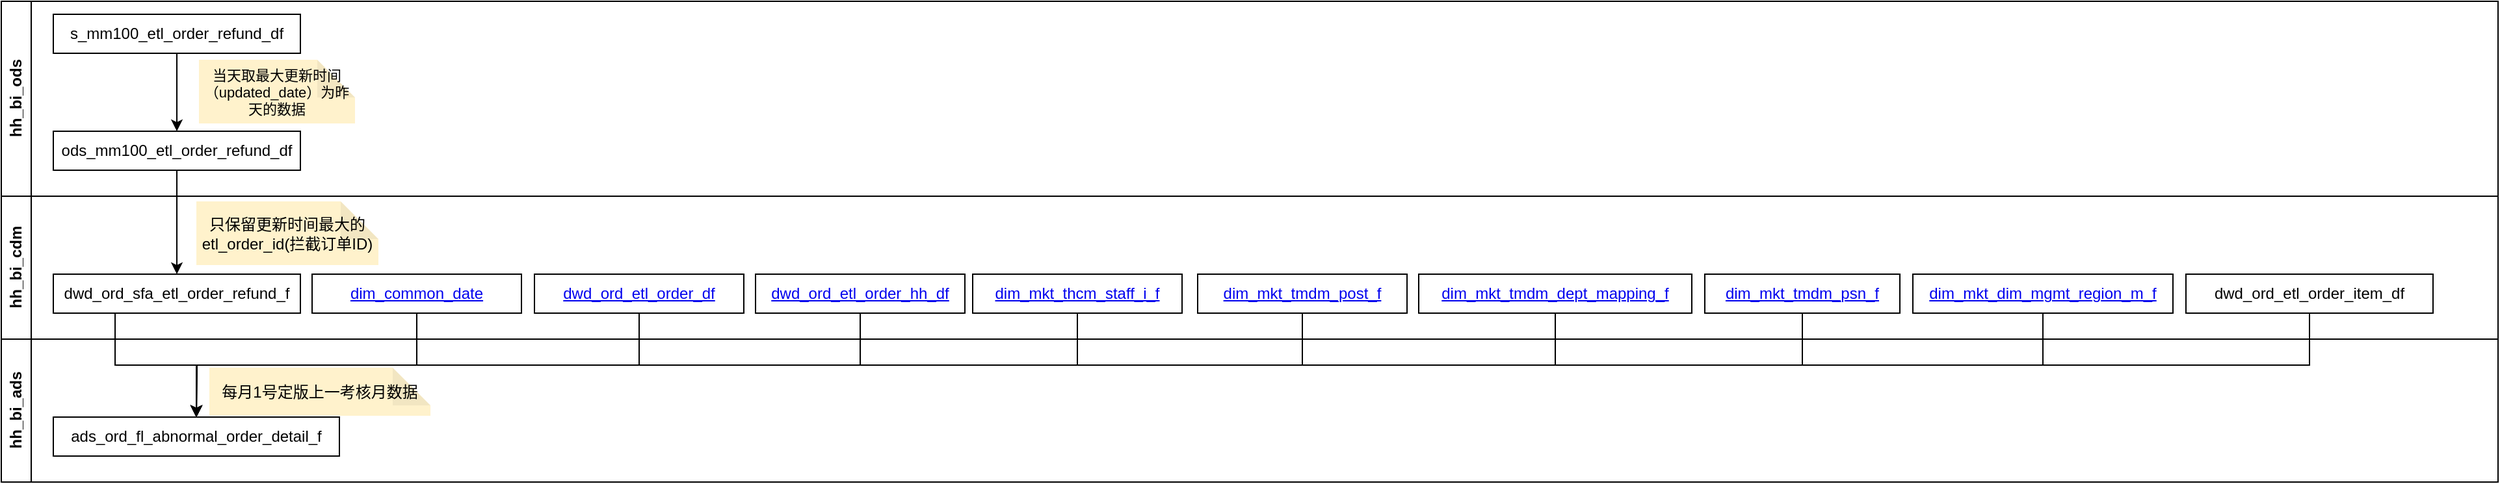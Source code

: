 <mxfile version="21.6.2" type="github">
  <diagram name="第 1 页" id="W7eOPhaJ4Ei6F-bufZJW">
    <mxGraphModel dx="794" dy="430" grid="1" gridSize="10" guides="1" tooltips="1" connect="1" arrows="1" fold="1" page="1" pageScale="1" pageWidth="827" pageHeight="1169" math="0" shadow="0">
      <root>
        <mxCell id="0" />
        <mxCell id="1" parent="0" />
        <mxCell id="lXMl_YHLxqOZ7pYVYOxI-1" value="hh_bi_ods" style="swimlane;horizontal=0;whiteSpace=wrap;html=1;startSize=23;collapsible=0;" vertex="1" parent="1">
          <mxGeometry x="80" y="90" width="1920" height="150" as="geometry" />
        </mxCell>
        <mxCell id="lXMl_YHLxqOZ7pYVYOxI-6" style="edgeStyle=orthogonalEdgeStyle;rounded=0;orthogonalLoop=1;jettySize=auto;html=1;exitX=0.5;exitY=1;exitDx=0;exitDy=0;entryX=0.5;entryY=0;entryDx=0;entryDy=0;" edge="1" parent="lXMl_YHLxqOZ7pYVYOxI-1" source="lXMl_YHLxqOZ7pYVYOxI-2" target="lXMl_YHLxqOZ7pYVYOxI-5">
          <mxGeometry relative="1" as="geometry" />
        </mxCell>
        <mxCell id="lXMl_YHLxqOZ7pYVYOxI-2" value="s_mm100_etl_order_refund_df" style="rounded=0;whiteSpace=wrap;html=1;" vertex="1" parent="lXMl_YHLxqOZ7pYVYOxI-1">
          <mxGeometry x="40" y="10" width="190" height="30" as="geometry" />
        </mxCell>
        <mxCell id="lXMl_YHLxqOZ7pYVYOxI-5" value="ods_mm100_etl_order_refund_df" style="rounded=0;whiteSpace=wrap;html=1;" vertex="1" parent="lXMl_YHLxqOZ7pYVYOxI-1">
          <mxGeometry x="40" y="100" width="190" height="30" as="geometry" />
        </mxCell>
        <mxCell id="lXMl_YHLxqOZ7pYVYOxI-7" value="&lt;font style=&quot;font-size: 11px;&quot;&gt;当天取最大更新时间（updated_date）为昨天的数据&lt;/font&gt;" style="shape=note;whiteSpace=wrap;html=1;backgroundOutline=1;darkOpacity=0.05;noLabel=0;connectable=1;snapToPoint=0;portConstraintRotation=0;allowArrows=1;collapsible=0;recursiveResize=1;expand=1;editable=1;movable=1;resizable=1;rotatable=1;deletable=1;locked=0;treeFolding=0;treeMoving=0;enumerate=0;comic=0;perimeter=rectanglePerimeter;fillOpacity=100;strokeOpacity=100;overflow=visible;fillColor=#fff2cc;strokeColor=none;size=29;fontSize=9;" vertex="1" parent="lXMl_YHLxqOZ7pYVYOxI-1">
          <mxGeometry x="152" y="45" width="120" height="49" as="geometry" />
        </mxCell>
        <mxCell id="lXMl_YHLxqOZ7pYVYOxI-9" value="hh_bi_cdm" style="swimlane;horizontal=0;whiteSpace=wrap;html=1;startSize=23;collapsible=0;" vertex="1" parent="1">
          <mxGeometry x="80" y="240" width="1920" height="110" as="geometry" />
        </mxCell>
        <mxCell id="lXMl_YHLxqOZ7pYVYOxI-11" value="dwd_ord_sfa_etl_order_refund_f" style="rounded=0;whiteSpace=wrap;html=1;" vertex="1" parent="lXMl_YHLxqOZ7pYVYOxI-9">
          <mxGeometry x="40" y="60" width="190" height="30" as="geometry" />
        </mxCell>
        <mxCell id="lXMl_YHLxqOZ7pYVYOxI-15" value="只保留更新时间最大的etl_order_id(拦截订单ID)" style="shape=note;whiteSpace=wrap;html=1;backgroundOutline=1;darkOpacity=0.05;noLabel=0;connectable=1;snapToPoint=0;portConstraintRotation=0;allowArrows=1;collapsible=0;recursiveResize=1;expand=1;editable=1;movable=1;resizable=1;rotatable=1;deletable=1;locked=0;treeFolding=0;treeMoving=0;enumerate=0;comic=0;perimeter=rectanglePerimeter;fillOpacity=100;strokeOpacity=100;overflow=visible;fillColor=#fff2cc;strokeColor=none;size=29;" vertex="1" parent="lXMl_YHLxqOZ7pYVYOxI-9">
          <mxGeometry x="150" y="4" width="140" height="49" as="geometry" />
        </mxCell>
        <mxCell id="lXMl_YHLxqOZ7pYVYOxI-55" style="edgeStyle=orthogonalEdgeStyle;rounded=0;orthogonalLoop=1;jettySize=auto;html=1;exitX=0.5;exitY=1;exitDx=0;exitDy=0;" edge="1" parent="lXMl_YHLxqOZ7pYVYOxI-9" source="lXMl_YHLxqOZ7pYVYOxI-19">
          <mxGeometry relative="1" as="geometry">
            <mxPoint x="150.0" y="170" as="targetPoint" />
          </mxGeometry>
        </mxCell>
        <mxCell id="lXMl_YHLxqOZ7pYVYOxI-19" value="&lt;a name=&quot;OLE_LINK1&quot;&gt;dim_common_date&lt;/a&gt;" style="rounded=0;whiteSpace=wrap;html=1;" vertex="1" parent="lXMl_YHLxqOZ7pYVYOxI-9">
          <mxGeometry x="239" y="60" width="161" height="30" as="geometry" />
        </mxCell>
        <mxCell id="lXMl_YHLxqOZ7pYVYOxI-56" style="edgeStyle=orthogonalEdgeStyle;rounded=0;orthogonalLoop=1;jettySize=auto;html=1;exitX=0.5;exitY=1;exitDx=0;exitDy=0;" edge="1" parent="lXMl_YHLxqOZ7pYVYOxI-9" source="lXMl_YHLxqOZ7pYVYOxI-24">
          <mxGeometry relative="1" as="geometry">
            <mxPoint x="150.0" y="170" as="targetPoint" />
          </mxGeometry>
        </mxCell>
        <mxCell id="lXMl_YHLxqOZ7pYVYOxI-24" value="&lt;a name=&quot;OLE_LINK1&quot;&gt;dwd_ord_etl_order_df&lt;/a&gt;" style="rounded=0;whiteSpace=wrap;html=1;" vertex="1" parent="lXMl_YHLxqOZ7pYVYOxI-9">
          <mxGeometry x="410" y="60" width="161" height="30" as="geometry" />
        </mxCell>
        <mxCell id="lXMl_YHLxqOZ7pYVYOxI-25" value="&lt;a name=&quot;OLE_LINK1&quot;&gt;dwd_ord_etl_order_hh_df&lt;/a&gt;" style="rounded=0;whiteSpace=wrap;html=1;" vertex="1" parent="lXMl_YHLxqOZ7pYVYOxI-9">
          <mxGeometry x="580" y="60" width="161" height="30" as="geometry" />
        </mxCell>
        <mxCell id="lXMl_YHLxqOZ7pYVYOxI-26" value="&lt;a name=&quot;OLE_LINK1&quot;&gt;dim_mkt_thcm_staff_i_f&lt;/a&gt;" style="rounded=0;whiteSpace=wrap;html=1;" vertex="1" parent="lXMl_YHLxqOZ7pYVYOxI-9">
          <mxGeometry x="747" y="60" width="161" height="30" as="geometry" />
        </mxCell>
        <mxCell id="lXMl_YHLxqOZ7pYVYOxI-27" value="&lt;a name=&quot;OLE_LINK1&quot;&gt;dim_mkt_tmdm_post_f&lt;/a&gt;" style="rounded=0;whiteSpace=wrap;html=1;" vertex="1" parent="lXMl_YHLxqOZ7pYVYOxI-9">
          <mxGeometry x="920" y="60" width="161" height="30" as="geometry" />
        </mxCell>
        <mxCell id="lXMl_YHLxqOZ7pYVYOxI-28" value="&lt;a name=&quot;OLE_LINK1&quot;&gt;dim_mkt_tmdm_dept_mapping_f&lt;/a&gt;" style="rounded=0;whiteSpace=wrap;html=1;" vertex="1" parent="lXMl_YHLxqOZ7pYVYOxI-9">
          <mxGeometry x="1090" y="60" width="210" height="30" as="geometry" />
        </mxCell>
        <mxCell id="lXMl_YHLxqOZ7pYVYOxI-29" value="&lt;a name=&quot;OLE_LINK1&quot;&gt;dim_mkt_tmdm_psn_f&lt;/a&gt;" style="rounded=0;whiteSpace=wrap;html=1;" vertex="1" parent="lXMl_YHLxqOZ7pYVYOxI-9">
          <mxGeometry x="1310" y="60" width="150" height="30" as="geometry" />
        </mxCell>
        <mxCell id="lXMl_YHLxqOZ7pYVYOxI-30" value="&lt;a name=&quot;OLE_LINK1&quot;&gt;dim_mkt_dim_mgmt_region_m_f&lt;/a&gt;" style="rounded=0;whiteSpace=wrap;html=1;" vertex="1" parent="lXMl_YHLxqOZ7pYVYOxI-9">
          <mxGeometry x="1470" y="60" width="200" height="30" as="geometry" />
        </mxCell>
        <mxCell id="lXMl_YHLxqOZ7pYVYOxI-14" style="edgeStyle=orthogonalEdgeStyle;rounded=0;orthogonalLoop=1;jettySize=auto;html=1;exitX=0.5;exitY=1;exitDx=0;exitDy=0;entryX=0.5;entryY=0;entryDx=0;entryDy=0;" edge="1" parent="1" source="lXMl_YHLxqOZ7pYVYOxI-5" target="lXMl_YHLxqOZ7pYVYOxI-11">
          <mxGeometry relative="1" as="geometry" />
        </mxCell>
        <mxCell id="lXMl_YHLxqOZ7pYVYOxI-42" value="hh_bi_ads" style="swimlane;horizontal=0;whiteSpace=wrap;html=1;startSize=23;collapsible=0;" vertex="1" parent="1">
          <mxGeometry x="80" y="350" width="1920" height="110" as="geometry" />
        </mxCell>
        <mxCell id="lXMl_YHLxqOZ7pYVYOxI-53" value="ads_ord_fl_abnormal_order_detail_f" style="rounded=0;whiteSpace=wrap;html=1;" vertex="1" parent="lXMl_YHLxqOZ7pYVYOxI-42">
          <mxGeometry x="40" y="60" width="220" height="30" as="geometry" />
        </mxCell>
        <mxCell id="lXMl_YHLxqOZ7pYVYOxI-73" value="每月1号定版上一考核月数据" style="shape=note;whiteSpace=wrap;html=1;backgroundOutline=1;darkOpacity=0.05;noLabel=0;connectable=1;snapToPoint=0;portConstraintRotation=0;allowArrows=1;collapsible=0;recursiveResize=1;expand=1;editable=1;movable=1;resizable=1;rotatable=1;deletable=1;locked=0;treeFolding=0;treeMoving=0;enumerate=0;comic=0;perimeter=rectanglePerimeter;fillOpacity=100;strokeOpacity=100;overflow=visible;fillColor=#fff2cc;strokeColor=none;size=29;" vertex="1" parent="lXMl_YHLxqOZ7pYVYOxI-42">
          <mxGeometry x="160" y="22" width="170" height="37" as="geometry" />
        </mxCell>
        <mxCell id="lXMl_YHLxqOZ7pYVYOxI-54" style="edgeStyle=orthogonalEdgeStyle;rounded=0;orthogonalLoop=1;jettySize=auto;html=1;exitX=0.25;exitY=1;exitDx=0;exitDy=0;entryX=0.5;entryY=0;entryDx=0;entryDy=0;" edge="1" parent="1" source="lXMl_YHLxqOZ7pYVYOxI-11" target="lXMl_YHLxqOZ7pYVYOxI-53">
          <mxGeometry relative="1" as="geometry" />
        </mxCell>
        <mxCell id="lXMl_YHLxqOZ7pYVYOxI-57" style="edgeStyle=orthogonalEdgeStyle;rounded=0;orthogonalLoop=1;jettySize=auto;html=1;exitX=0.5;exitY=1;exitDx=0;exitDy=0;entryX=0.5;entryY=0;entryDx=0;entryDy=0;" edge="1" parent="1" source="lXMl_YHLxqOZ7pYVYOxI-25" target="lXMl_YHLxqOZ7pYVYOxI-53">
          <mxGeometry relative="1" as="geometry" />
        </mxCell>
        <mxCell id="lXMl_YHLxqOZ7pYVYOxI-58" style="edgeStyle=orthogonalEdgeStyle;rounded=0;orthogonalLoop=1;jettySize=auto;html=1;exitX=0.5;exitY=1;exitDx=0;exitDy=0;entryX=0.5;entryY=0;entryDx=0;entryDy=0;" edge="1" parent="1" source="lXMl_YHLxqOZ7pYVYOxI-26" target="lXMl_YHLxqOZ7pYVYOxI-53">
          <mxGeometry relative="1" as="geometry" />
        </mxCell>
        <mxCell id="lXMl_YHLxqOZ7pYVYOxI-59" style="edgeStyle=orthogonalEdgeStyle;rounded=0;orthogonalLoop=1;jettySize=auto;html=1;exitX=0.5;exitY=1;exitDx=0;exitDy=0;entryX=0.5;entryY=0;entryDx=0;entryDy=0;" edge="1" parent="1" source="lXMl_YHLxqOZ7pYVYOxI-27" target="lXMl_YHLxqOZ7pYVYOxI-53">
          <mxGeometry relative="1" as="geometry" />
        </mxCell>
        <mxCell id="lXMl_YHLxqOZ7pYVYOxI-60" style="edgeStyle=orthogonalEdgeStyle;rounded=0;orthogonalLoop=1;jettySize=auto;html=1;exitX=0.5;exitY=1;exitDx=0;exitDy=0;" edge="1" parent="1" source="lXMl_YHLxqOZ7pYVYOxI-28" target="lXMl_YHLxqOZ7pYVYOxI-53">
          <mxGeometry relative="1" as="geometry" />
        </mxCell>
        <mxCell id="lXMl_YHLxqOZ7pYVYOxI-61" style="edgeStyle=orthogonalEdgeStyle;rounded=0;orthogonalLoop=1;jettySize=auto;html=1;exitX=0.5;exitY=1;exitDx=0;exitDy=0;entryX=0.5;entryY=0;entryDx=0;entryDy=0;" edge="1" parent="1" source="lXMl_YHLxqOZ7pYVYOxI-29" target="lXMl_YHLxqOZ7pYVYOxI-53">
          <mxGeometry relative="1" as="geometry" />
        </mxCell>
        <mxCell id="lXMl_YHLxqOZ7pYVYOxI-63" style="edgeStyle=orthogonalEdgeStyle;rounded=0;orthogonalLoop=1;jettySize=auto;html=1;exitX=0.5;exitY=1;exitDx=0;exitDy=0;entryX=0.5;entryY=0;entryDx=0;entryDy=0;" edge="1" parent="1" source="lXMl_YHLxqOZ7pYVYOxI-30" target="lXMl_YHLxqOZ7pYVYOxI-53">
          <mxGeometry relative="1" as="geometry" />
        </mxCell>
        <mxCell id="lXMl_YHLxqOZ7pYVYOxI-65" style="edgeStyle=orthogonalEdgeStyle;rounded=0;orthogonalLoop=1;jettySize=auto;html=1;exitX=0.5;exitY=1;exitDx=0;exitDy=0;entryX=0.5;entryY=0;entryDx=0;entryDy=0;" edge="1" parent="1" source="lXMl_YHLxqOZ7pYVYOxI-64" target="lXMl_YHLxqOZ7pYVYOxI-53">
          <mxGeometry relative="1" as="geometry" />
        </mxCell>
        <mxCell id="lXMl_YHLxqOZ7pYVYOxI-64" value="dwd_ord_etl_order_item_df" style="rounded=0;whiteSpace=wrap;html=1;" vertex="1" parent="1">
          <mxGeometry x="1760" y="300" width="190" height="30" as="geometry" />
        </mxCell>
      </root>
    </mxGraphModel>
  </diagram>
</mxfile>
